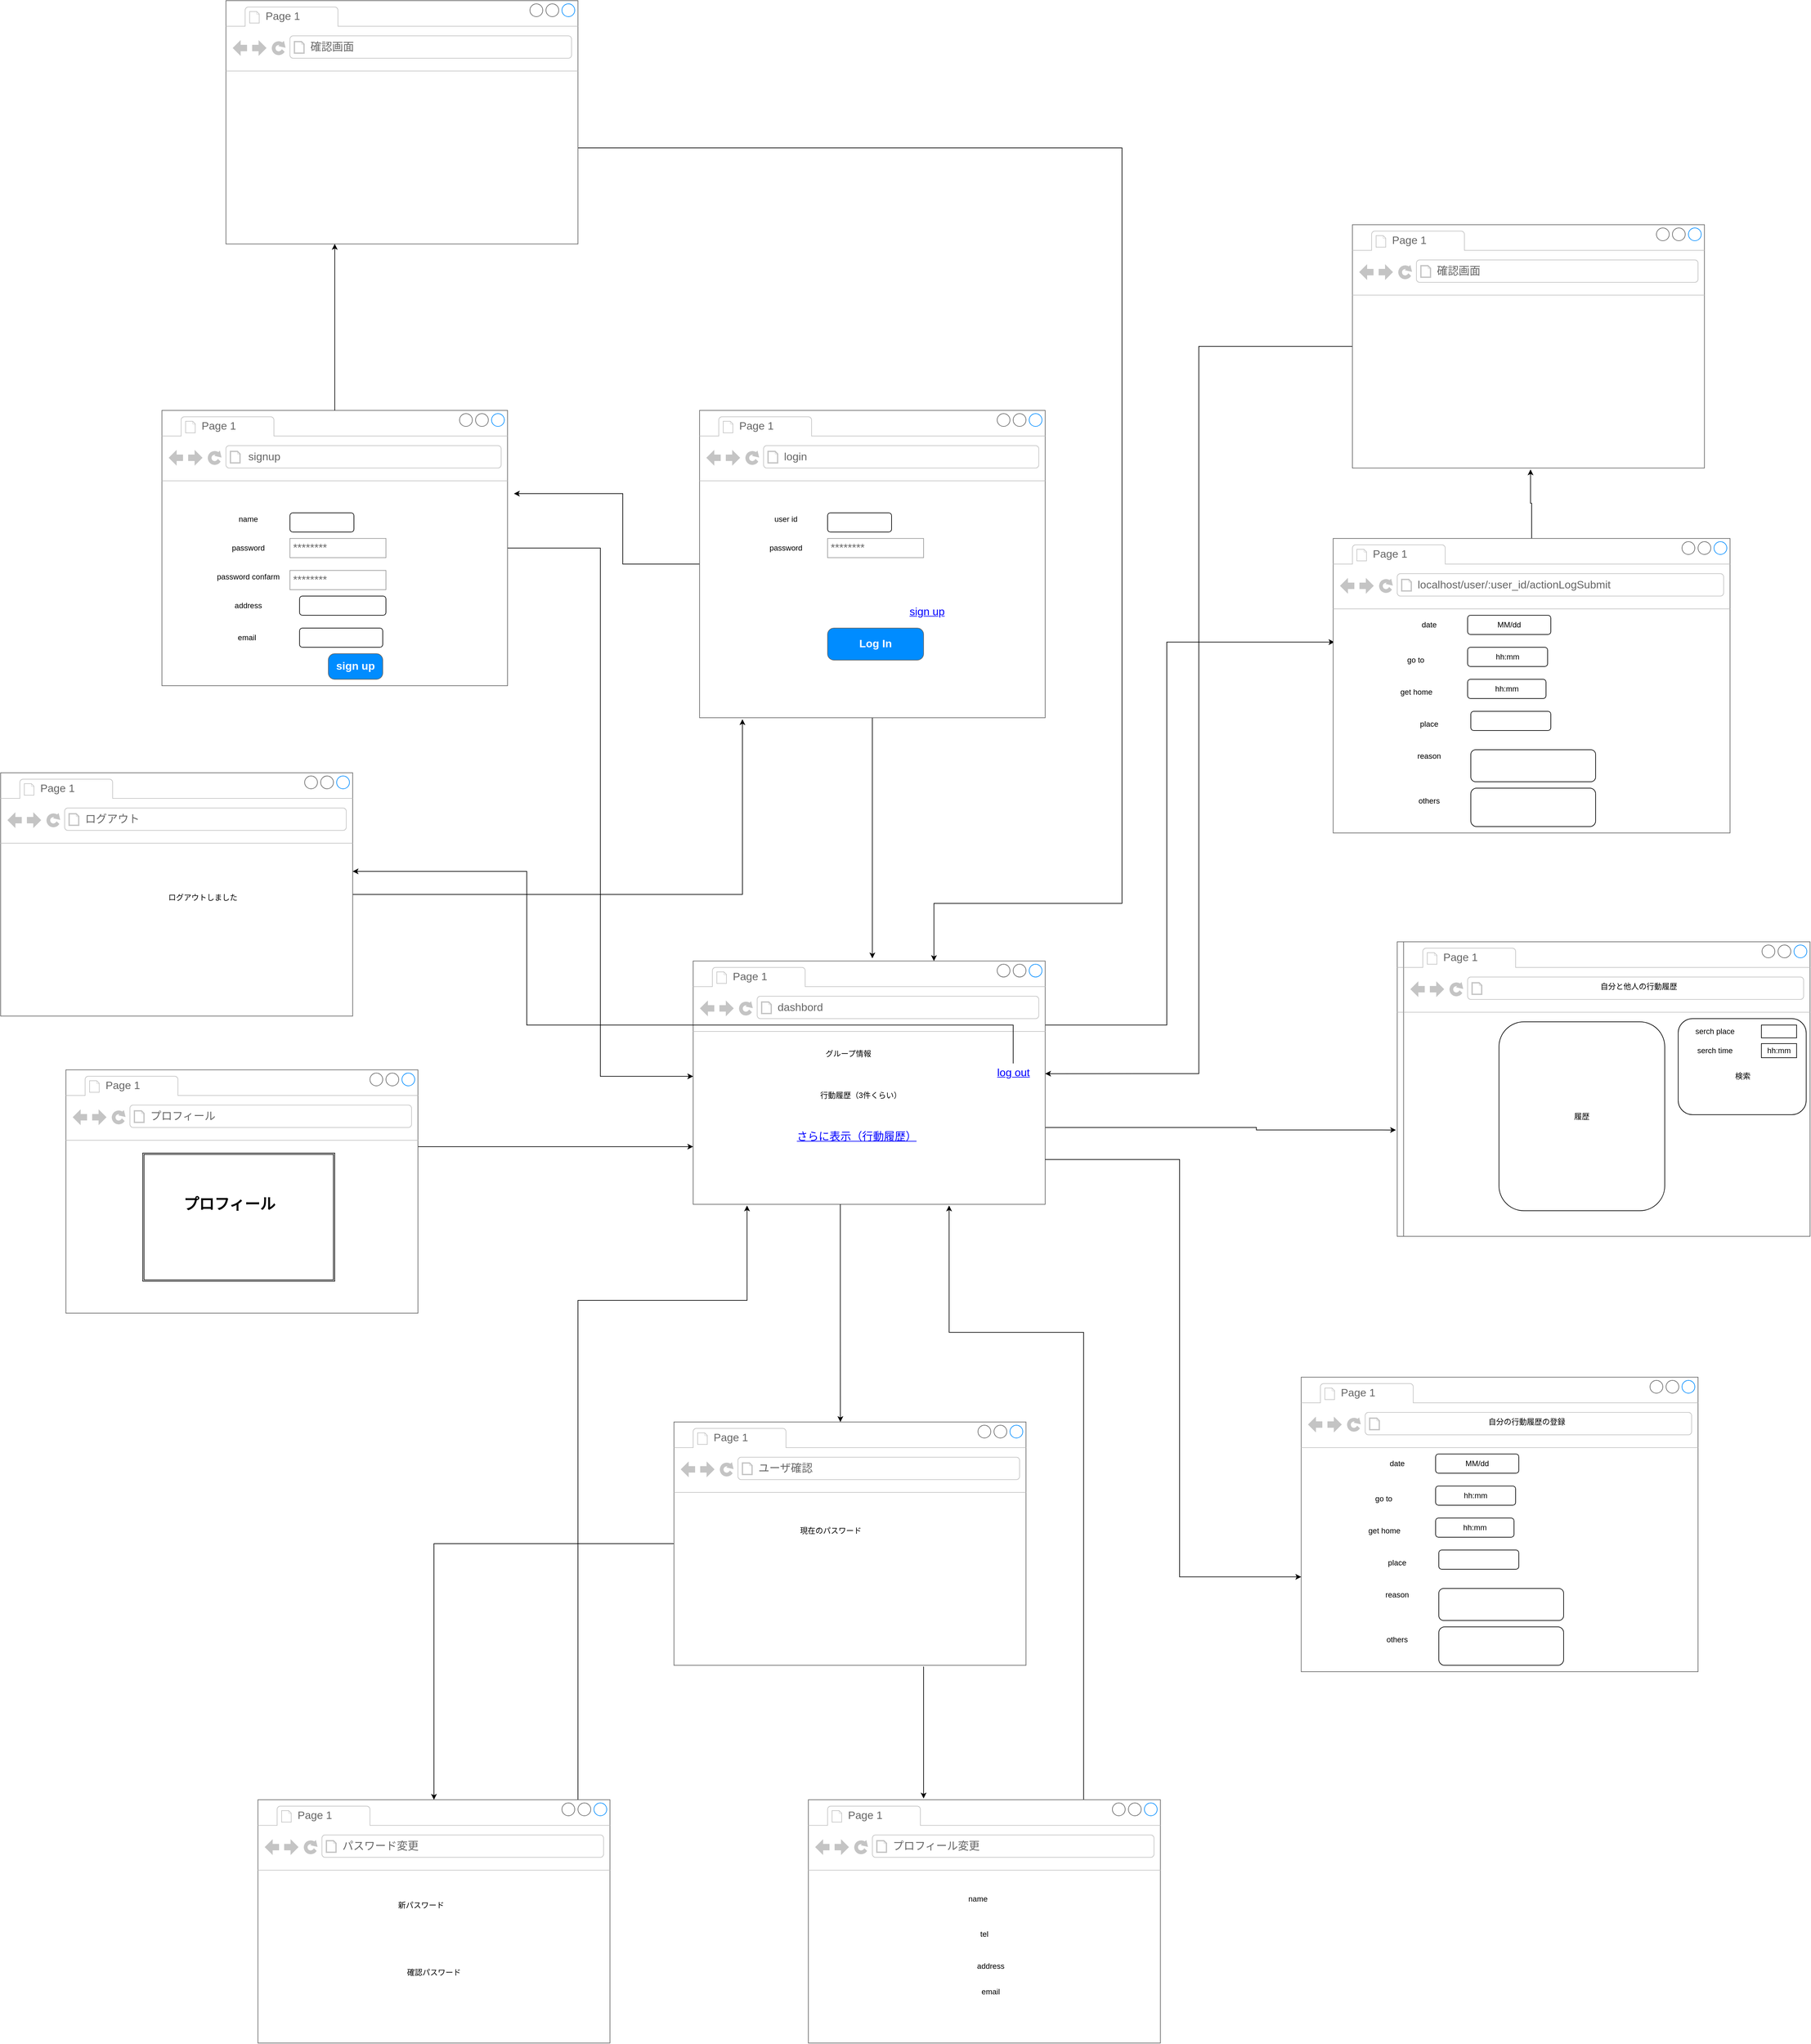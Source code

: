 <mxfile version="13.7.0" type="google"><diagram id="c7GVRjCsfHU9_Uz2IjDv" name="Page-1"><mxGraphModel dx="2480" dy="2546" grid="1" gridSize="10" guides="1" tooltips="1" connect="1" arrows="1" fold="1" page="1" pageScale="1" pageWidth="827" pageHeight="1169" math="0" shadow="0"><root><mxCell id="0"/><mxCell id="1" parent="0"/><mxCell id="erG_XvdUBPL_m3iLc84v-4" style="edgeStyle=orthogonalEdgeStyle;rounded=0;orthogonalLoop=1;jettySize=auto;html=1;entryX=0.509;entryY=-0.011;entryDx=0;entryDy=0;entryPerimeter=0;" edge="1" parent="1" source="erG_XvdUBPL_m3iLc84v-6" target="erG_XvdUBPL_m3iLc84v-36"><mxGeometry relative="1" as="geometry"><mxPoint x="1480" y="1320" as="targetPoint"/></mxGeometry></mxCell><mxCell id="erG_XvdUBPL_m3iLc84v-5" style="edgeStyle=orthogonalEdgeStyle;rounded=0;orthogonalLoop=1;jettySize=auto;html=1;" edge="1" parent="1" source="erG_XvdUBPL_m3iLc84v-6"><mxGeometry relative="1" as="geometry"><mxPoint x="920" y="620.0" as="targetPoint"/><Array as="points"><mxPoint x="1090" y="730"/><mxPoint x="1090" y="620"/></Array></mxGeometry></mxCell><mxCell id="erG_XvdUBPL_m3iLc84v-6" value="" style="strokeWidth=1;shadow=0;dashed=0;align=center;html=1;shape=mxgraph.mockup.containers.browserWindow;rSize=0;strokeColor=#666666;strokeColor2=#008cff;strokeColor3=#c4c4c4;mainText=,;recursiveResize=0;" vertex="1" parent="1"><mxGeometry x="1210" y="490" width="540" height="480" as="geometry"/></mxCell><mxCell id="erG_XvdUBPL_m3iLc84v-7" value="Page 1" style="strokeWidth=1;shadow=0;dashed=0;align=center;html=1;shape=mxgraph.mockup.containers.anchor;fontSize=17;fontColor=#666666;align=left;" vertex="1" parent="erG_XvdUBPL_m3iLc84v-6"><mxGeometry x="60" y="12" width="110" height="26" as="geometry"/></mxCell><mxCell id="erG_XvdUBPL_m3iLc84v-8" value="login" style="strokeWidth=1;shadow=0;dashed=0;align=center;html=1;shape=mxgraph.mockup.containers.anchor;rSize=0;fontSize=17;fontColor=#666666;align=left;" vertex="1" parent="erG_XvdUBPL_m3iLc84v-6"><mxGeometry x="130" y="60" width="250" height="26" as="geometry"/></mxCell><mxCell id="erG_XvdUBPL_m3iLc84v-9" style="edgeStyle=orthogonalEdgeStyle;rounded=0;orthogonalLoop=1;jettySize=auto;html=1;exitX=0.5;exitY=1;exitDx=0;exitDy=0;" edge="1" parent="erG_XvdUBPL_m3iLc84v-6"><mxGeometry relative="1" as="geometry"><mxPoint x="310" y="210" as="sourcePoint"/><mxPoint x="310" y="210" as="targetPoint"/></mxGeometry></mxCell><mxCell id="erG_XvdUBPL_m3iLc84v-10" value="user id" style="text;html=1;strokeColor=none;fillColor=none;align=center;verticalAlign=middle;whiteSpace=wrap;rounded=0;" vertex="1" parent="erG_XvdUBPL_m3iLc84v-6"><mxGeometry x="115" y="160" width="40" height="20" as="geometry"/></mxCell><mxCell id="erG_XvdUBPL_m3iLc84v-11" value="********" style="strokeWidth=1;shadow=0;dashed=0;align=center;html=1;shape=mxgraph.mockup.forms.pwField;strokeColor=#999999;mainText=;align=left;fontColor=#666666;fontSize=17;spacingLeft=3;" vertex="1" parent="erG_XvdUBPL_m3iLc84v-6"><mxGeometry x="200" y="200" width="150" height="30" as="geometry"/></mxCell><mxCell id="erG_XvdUBPL_m3iLc84v-12" value="" style="rounded=1;whiteSpace=wrap;html=1;" vertex="1" parent="erG_XvdUBPL_m3iLc84v-6"><mxGeometry x="200" y="160" width="100" height="30" as="geometry"/></mxCell><mxCell id="erG_XvdUBPL_m3iLc84v-13" value="password" style="text;html=1;strokeColor=none;fillColor=none;align=center;verticalAlign=middle;whiteSpace=wrap;rounded=0;" vertex="1" parent="erG_XvdUBPL_m3iLc84v-6"><mxGeometry x="115" y="205" width="40" height="20" as="geometry"/></mxCell><mxCell id="erG_XvdUBPL_m3iLc84v-14" value="Log In" style="strokeWidth=1;shadow=0;dashed=0;align=center;html=1;shape=mxgraph.mockup.buttons.button;strokeColor=#666666;fontColor=#ffffff;mainText=;buttonStyle=round;fontSize=17;fontStyle=1;fillColor=#008cff;whiteSpace=wrap;" vertex="1" parent="erG_XvdUBPL_m3iLc84v-6"><mxGeometry x="200" y="340" width="150" height="50" as="geometry"/></mxCell><mxCell id="erG_XvdUBPL_m3iLc84v-15" value="sign up" style="shape=rectangle;strokeColor=none;fillColor=none;linkText=;fontSize=17;fontColor=#0000ff;fontStyle=4;html=1;align=center;" vertex="1" parent="erG_XvdUBPL_m3iLc84v-6"><mxGeometry x="280" y="300" width="150" height="30" as="geometry"/></mxCell><mxCell id="erG_XvdUBPL_m3iLc84v-16" style="edgeStyle=orthogonalEdgeStyle;rounded=0;orthogonalLoop=1;jettySize=auto;html=1;entryX=0;entryY=0.474;entryDx=0;entryDy=0;entryPerimeter=0;" edge="1" parent="1" source="erG_XvdUBPL_m3iLc84v-18" target="erG_XvdUBPL_m3iLc84v-36"><mxGeometry relative="1" as="geometry"/></mxCell><mxCell id="erG_XvdUBPL_m3iLc84v-18" value="" style="strokeWidth=1;shadow=0;dashed=0;align=center;html=1;shape=mxgraph.mockup.containers.browserWindow;rSize=0;strokeColor=#666666;strokeColor2=#008cff;strokeColor3=#c4c4c4;mainText=,;recursiveResize=0;" vertex="1" parent="1"><mxGeometry x="370" y="490" width="540" height="430" as="geometry"/></mxCell><mxCell id="erG_XvdUBPL_m3iLc84v-19" value="Page 1" style="strokeWidth=1;shadow=0;dashed=0;align=center;html=1;shape=mxgraph.mockup.containers.anchor;fontSize=17;fontColor=#666666;align=left;" vertex="1" parent="erG_XvdUBPL_m3iLc84v-18"><mxGeometry x="60" y="12" width="110" height="26" as="geometry"/></mxCell><mxCell id="erG_XvdUBPL_m3iLc84v-20" value="signup" style="strokeWidth=1;shadow=0;dashed=0;align=center;html=1;shape=mxgraph.mockup.containers.anchor;rSize=0;fontSize=17;fontColor=#666666;align=left;" vertex="1" parent="erG_XvdUBPL_m3iLc84v-18"><mxGeometry x="133" y="60" width="250" height="26" as="geometry"/></mxCell><mxCell id="erG_XvdUBPL_m3iLc84v-21" style="edgeStyle=orthogonalEdgeStyle;rounded=0;orthogonalLoop=1;jettySize=auto;html=1;exitX=0.5;exitY=1;exitDx=0;exitDy=0;" edge="1" parent="erG_XvdUBPL_m3iLc84v-18"><mxGeometry relative="1" as="geometry"><mxPoint x="310" y="210" as="sourcePoint"/><mxPoint x="310" y="210" as="targetPoint"/></mxGeometry></mxCell><mxCell id="erG_XvdUBPL_m3iLc84v-22" value="name" style="text;html=1;strokeColor=none;fillColor=none;align=center;verticalAlign=middle;whiteSpace=wrap;rounded=0;" vertex="1" parent="erG_XvdUBPL_m3iLc84v-18"><mxGeometry x="115" y="160" width="40" height="20" as="geometry"/></mxCell><mxCell id="erG_XvdUBPL_m3iLc84v-23" value="********" style="strokeWidth=1;shadow=0;dashed=0;align=center;html=1;shape=mxgraph.mockup.forms.pwField;strokeColor=#999999;mainText=;align=left;fontColor=#666666;fontSize=17;spacingLeft=3;" vertex="1" parent="erG_XvdUBPL_m3iLc84v-18"><mxGeometry x="200" y="200" width="150" height="30" as="geometry"/></mxCell><mxCell id="erG_XvdUBPL_m3iLc84v-24" value="" style="rounded=1;whiteSpace=wrap;html=1;" vertex="1" parent="erG_XvdUBPL_m3iLc84v-18"><mxGeometry x="200" y="160" width="100" height="30" as="geometry"/></mxCell><mxCell id="erG_XvdUBPL_m3iLc84v-25" value="password" style="text;html=1;strokeColor=none;fillColor=none;align=center;verticalAlign=middle;whiteSpace=wrap;rounded=0;" vertex="1" parent="erG_XvdUBPL_m3iLc84v-18"><mxGeometry x="115" y="205" width="40" height="20" as="geometry"/></mxCell><mxCell id="erG_XvdUBPL_m3iLc84v-26" value="********" style="strokeWidth=1;shadow=0;dashed=0;align=center;html=1;shape=mxgraph.mockup.forms.pwField;strokeColor=#999999;mainText=;align=left;fontColor=#666666;fontSize=17;spacingLeft=3;" vertex="1" parent="erG_XvdUBPL_m3iLc84v-18"><mxGeometry x="200" y="250" width="150" height="30" as="geometry"/></mxCell><mxCell id="erG_XvdUBPL_m3iLc84v-27" value="password confarm" style="text;html=1;strokeColor=none;fillColor=none;align=center;verticalAlign=middle;whiteSpace=wrap;rounded=0;" vertex="1" parent="erG_XvdUBPL_m3iLc84v-18"><mxGeometry x="70" y="250" width="130" height="20" as="geometry"/></mxCell><mxCell id="erG_XvdUBPL_m3iLc84v-28" value="" style="rounded=1;whiteSpace=wrap;html=1;" vertex="1" parent="erG_XvdUBPL_m3iLc84v-18"><mxGeometry x="215" y="290" width="135" height="30" as="geometry"/></mxCell><mxCell id="erG_XvdUBPL_m3iLc84v-29" value="" style="rounded=1;whiteSpace=wrap;html=1;" vertex="1" parent="erG_XvdUBPL_m3iLc84v-18"><mxGeometry x="215" y="340" width="130" height="30" as="geometry"/></mxCell><mxCell id="erG_XvdUBPL_m3iLc84v-30" value="address" style="text;html=1;strokeColor=none;fillColor=none;align=center;verticalAlign=middle;whiteSpace=wrap;rounded=0;" vertex="1" parent="erG_XvdUBPL_m3iLc84v-18"><mxGeometry x="115" y="295" width="40" height="20" as="geometry"/></mxCell><mxCell id="erG_XvdUBPL_m3iLc84v-31" value="email" style="text;html=1;strokeColor=none;fillColor=none;align=center;verticalAlign=middle;whiteSpace=wrap;rounded=0;" vertex="1" parent="erG_XvdUBPL_m3iLc84v-18"><mxGeometry x="113" y="345" width="40" height="20" as="geometry"/></mxCell><mxCell id="erG_XvdUBPL_m3iLc84v-32" value="sign up" style="strokeWidth=1;shadow=0;dashed=0;align=center;html=1;shape=mxgraph.mockup.buttons.button;strokeColor=#666666;fontColor=#ffffff;mainText=;buttonStyle=round;fontSize=17;fontStyle=1;fillColor=#008cff;whiteSpace=wrap;" vertex="1" parent="erG_XvdUBPL_m3iLc84v-18"><mxGeometry x="260" y="380" width="85" height="40" as="geometry"/></mxCell><mxCell id="erG_XvdUBPL_m3iLc84v-34" style="edgeStyle=orthogonalEdgeStyle;rounded=0;orthogonalLoop=1;jettySize=auto;html=1;entryX=-0.003;entryY=0.639;entryDx=0;entryDy=0;entryPerimeter=0;" edge="1" parent="1" source="erG_XvdUBPL_m3iLc84v-36" target="erG_XvdUBPL_m3iLc84v-74"><mxGeometry relative="1" as="geometry"><mxPoint x="2080" y="1540" as="targetPoint"/><Array as="points"><mxPoint x="2080" y="1610"/><mxPoint x="2080" y="1614"/></Array></mxGeometry></mxCell><mxCell id="erG_XvdUBPL_m3iLc84v-35" style="edgeStyle=orthogonalEdgeStyle;rounded=0;orthogonalLoop=1;jettySize=auto;html=1;entryX=0.003;entryY=0.352;entryDx=0;entryDy=0;entryPerimeter=0;" edge="1" parent="1" source="erG_XvdUBPL_m3iLc84v-36" target="erG_XvdUBPL_m3iLc84v-44"><mxGeometry relative="1" as="geometry"><mxPoint x="1940" y="858" as="targetPoint"/><Array as="points"><mxPoint x="1940" y="1450"/><mxPoint x="1940" y="852"/></Array></mxGeometry></mxCell><mxCell id="erG_XvdUBPL_m3iLc84v-36" value="" style="strokeWidth=1;shadow=0;dashed=0;align=center;html=1;shape=mxgraph.mockup.containers.browserWindow;rSize=0;strokeColor=#666666;strokeColor2=#008cff;strokeColor3=#c4c4c4;mainText=,;recursiveResize=0;" vertex="1" parent="1"><mxGeometry x="1200" y="1350" width="550" height="380" as="geometry"/></mxCell><mxCell id="erG_XvdUBPL_m3iLc84v-37" value="Page 1" style="strokeWidth=1;shadow=0;dashed=0;align=center;html=1;shape=mxgraph.mockup.containers.anchor;fontSize=17;fontColor=#666666;align=left;" vertex="1" parent="erG_XvdUBPL_m3iLc84v-36"><mxGeometry x="60" y="12" width="110" height="26" as="geometry"/></mxCell><mxCell id="erG_XvdUBPL_m3iLc84v-38" value="dashbord" style="strokeWidth=1;shadow=0;dashed=0;align=center;html=1;shape=mxgraph.mockup.containers.anchor;rSize=0;fontSize=17;fontColor=#666666;align=left;" vertex="1" parent="erG_XvdUBPL_m3iLc84v-36"><mxGeometry x="130" y="60" width="250" height="26" as="geometry"/></mxCell><mxCell id="erG_XvdUBPL_m3iLc84v-39" value="log out" style="shape=rectangle;strokeColor=none;fillColor=none;linkText=;fontSize=17;fontColor=#0000ff;fontStyle=4;html=1;align=center;" vertex="1" parent="erG_XvdUBPL_m3iLc84v-36"><mxGeometry x="460" y="160" width="80" height="30" as="geometry"/></mxCell><mxCell id="erG_XvdUBPL_m3iLc84v-40" value="グループ情報" style="text;html=1;strokeColor=none;fillColor=none;align=center;verticalAlign=middle;whiteSpace=wrap;rounded=0;" vertex="1" parent="erG_XvdUBPL_m3iLc84v-36"><mxGeometry x="190" y="135" width="105" height="20" as="geometry"/></mxCell><mxCell id="erG_XvdUBPL_m3iLc84v-41" value="行動履歴（3件くらい）" style="text;html=1;strokeColor=none;fillColor=none;align=center;verticalAlign=middle;whiteSpace=wrap;rounded=0;" vertex="1" parent="erG_XvdUBPL_m3iLc84v-36"><mxGeometry x="192.5" y="200" width="137.5" height="20" as="geometry"/></mxCell><mxCell id="erG_XvdUBPL_m3iLc84v-42" value="さらに表示（行動履歴）" style="shape=rectangle;strokeColor=none;fillColor=none;linkText=;fontSize=17;fontColor=#0000ff;fontStyle=4;html=1;align=center;" vertex="1" parent="erG_XvdUBPL_m3iLc84v-36"><mxGeometry x="180" y="260" width="150" height="30" as="geometry"/></mxCell><mxCell id="erG_XvdUBPL_m3iLc84v-43" style="edgeStyle=orthogonalEdgeStyle;rounded=0;orthogonalLoop=1;jettySize=auto;html=1;entryX=0.506;entryY=1.006;entryDx=0;entryDy=0;entryPerimeter=0;" edge="1" parent="1" source="erG_XvdUBPL_m3iLc84v-44" target="erG_XvdUBPL_m3iLc84v-135"><mxGeometry relative="1" as="geometry"/></mxCell><mxCell id="erG_XvdUBPL_m3iLc84v-44" value="" style="strokeWidth=1;shadow=0;dashed=0;align=center;html=1;shape=mxgraph.mockup.containers.browserWindow;rSize=0;strokeColor=#666666;strokeColor2=#008cff;strokeColor3=#c4c4c4;mainText=,;recursiveResize=0;" vertex="1" parent="1"><mxGeometry x="2200" y="690" width="620" height="460" as="geometry"/></mxCell><mxCell id="erG_XvdUBPL_m3iLc84v-45" value="Page 1" style="strokeWidth=1;shadow=0;dashed=0;align=center;html=1;shape=mxgraph.mockup.containers.anchor;fontSize=17;fontColor=#666666;align=left;" vertex="1" parent="erG_XvdUBPL_m3iLc84v-44"><mxGeometry x="60" y="12" width="110" height="26" as="geometry"/></mxCell><mxCell id="erG_XvdUBPL_m3iLc84v-46" value="localhost/user/:user_id/actionLogSubmit" style="strokeWidth=1;shadow=0;dashed=0;align=center;html=1;shape=mxgraph.mockup.containers.anchor;rSize=0;fontSize=17;fontColor=#666666;align=left;" vertex="1" parent="erG_XvdUBPL_m3iLc84v-44"><mxGeometry x="130" y="60" width="250" height="26" as="geometry"/></mxCell><mxCell id="erG_XvdUBPL_m3iLc84v-47" value="MM/dd" style="rounded=1;whiteSpace=wrap;html=1;" vertex="1" parent="erG_XvdUBPL_m3iLc84v-44"><mxGeometry x="210" y="120" width="130" height="30" as="geometry"/></mxCell><mxCell id="erG_XvdUBPL_m3iLc84v-48" value="hh:mm" style="rounded=1;whiteSpace=wrap;html=1;" vertex="1" parent="erG_XvdUBPL_m3iLc84v-44"><mxGeometry x="210" y="170" width="125" height="30" as="geometry"/></mxCell><mxCell id="erG_XvdUBPL_m3iLc84v-49" value="" style="rounded=1;whiteSpace=wrap;html=1;" vertex="1" parent="erG_XvdUBPL_m3iLc84v-44"><mxGeometry x="215" y="270" width="125" height="30" as="geometry"/></mxCell><mxCell id="erG_XvdUBPL_m3iLc84v-50" value="" style="rounded=1;whiteSpace=wrap;html=1;" vertex="1" parent="erG_XvdUBPL_m3iLc84v-44"><mxGeometry x="215" y="390" width="195" height="60" as="geometry"/></mxCell><mxCell id="erG_XvdUBPL_m3iLc84v-51" value="hh:mm" style="rounded=1;whiteSpace=wrap;html=1;" vertex="1" parent="erG_XvdUBPL_m3iLc84v-44"><mxGeometry x="210" y="220" width="122.5" height="30" as="geometry"/></mxCell><mxCell id="erG_XvdUBPL_m3iLc84v-52" value="" style="rounded=1;whiteSpace=wrap;html=1;" vertex="1" parent="erG_XvdUBPL_m3iLc84v-44"><mxGeometry x="215" y="330" width="195" height="50" as="geometry"/></mxCell><mxCell id="erG_XvdUBPL_m3iLc84v-53" value="date" style="text;html=1;strokeColor=none;fillColor=none;align=center;verticalAlign=middle;whiteSpace=wrap;rounded=0;" vertex="1" parent="erG_XvdUBPL_m3iLc84v-44"><mxGeometry x="130" y="125" width="40" height="20" as="geometry"/></mxCell><mxCell id="erG_XvdUBPL_m3iLc84v-54" value="go to" style="text;html=1;strokeColor=none;fillColor=none;align=center;verticalAlign=middle;whiteSpace=wrap;rounded=0;" vertex="1" parent="erG_XvdUBPL_m3iLc84v-44"><mxGeometry x="89" y="180" width="80" height="20" as="geometry"/></mxCell><mxCell id="erG_XvdUBPL_m3iLc84v-55" value="get home" style="text;html=1;strokeColor=none;fillColor=none;align=center;verticalAlign=middle;whiteSpace=wrap;rounded=0;" vertex="1" parent="erG_XvdUBPL_m3iLc84v-44"><mxGeometry x="100" y="230" width="60" height="20" as="geometry"/></mxCell><mxCell id="erG_XvdUBPL_m3iLc84v-56" value="place" style="text;html=1;strokeColor=none;fillColor=none;align=center;verticalAlign=middle;whiteSpace=wrap;rounded=0;" vertex="1" parent="erG_XvdUBPL_m3iLc84v-44"><mxGeometry x="130" y="280" width="40" height="20" as="geometry"/></mxCell><mxCell id="erG_XvdUBPL_m3iLc84v-57" value="reason" style="text;html=1;strokeColor=none;fillColor=none;align=center;verticalAlign=middle;whiteSpace=wrap;rounded=0;" vertex="1" parent="erG_XvdUBPL_m3iLc84v-44"><mxGeometry x="130" y="330" width="40" height="20" as="geometry"/></mxCell><mxCell id="erG_XvdUBPL_m3iLc84v-58" value="others" style="text;html=1;strokeColor=none;fillColor=none;align=center;verticalAlign=middle;whiteSpace=wrap;rounded=0;" vertex="1" parent="erG_XvdUBPL_m3iLc84v-44"><mxGeometry x="130" y="400" width="40" height="20" as="geometry"/></mxCell><mxCell id="erG_XvdUBPL_m3iLc84v-59" value="" style="strokeWidth=1;shadow=0;dashed=0;align=center;html=1;shape=mxgraph.mockup.containers.browserWindow;rSize=0;strokeColor=#666666;strokeColor2=#008cff;strokeColor3=#c4c4c4;mainText=,;recursiveResize=0;" vertex="1" parent="1"><mxGeometry x="2150" y="2000" width="620" height="460" as="geometry"/></mxCell><mxCell id="erG_XvdUBPL_m3iLc84v-60" value="Page 1" style="strokeWidth=1;shadow=0;dashed=0;align=center;html=1;shape=mxgraph.mockup.containers.anchor;fontSize=17;fontColor=#666666;align=left;" vertex="1" parent="erG_XvdUBPL_m3iLc84v-59"><mxGeometry x="60" y="12" width="110" height="26" as="geometry"/></mxCell><mxCell id="erG_XvdUBPL_m3iLc84v-61" value="MM/dd" style="rounded=1;whiteSpace=wrap;html=1;" vertex="1" parent="erG_XvdUBPL_m3iLc84v-59"><mxGeometry x="210" y="120" width="130" height="30" as="geometry"/></mxCell><mxCell id="erG_XvdUBPL_m3iLc84v-62" value="hh:mm" style="rounded=1;whiteSpace=wrap;html=1;" vertex="1" parent="erG_XvdUBPL_m3iLc84v-59"><mxGeometry x="210" y="170" width="125" height="30" as="geometry"/></mxCell><mxCell id="erG_XvdUBPL_m3iLc84v-63" value="" style="rounded=1;whiteSpace=wrap;html=1;" vertex="1" parent="erG_XvdUBPL_m3iLc84v-59"><mxGeometry x="215" y="270" width="125" height="30" as="geometry"/></mxCell><mxCell id="erG_XvdUBPL_m3iLc84v-64" value="" style="rounded=1;whiteSpace=wrap;html=1;" vertex="1" parent="erG_XvdUBPL_m3iLc84v-59"><mxGeometry x="215" y="390" width="195" height="60" as="geometry"/></mxCell><mxCell id="erG_XvdUBPL_m3iLc84v-65" value="hh:mm" style="rounded=1;whiteSpace=wrap;html=1;" vertex="1" parent="erG_XvdUBPL_m3iLc84v-59"><mxGeometry x="210" y="220" width="122.5" height="30" as="geometry"/></mxCell><mxCell id="erG_XvdUBPL_m3iLc84v-66" value="" style="rounded=1;whiteSpace=wrap;html=1;" vertex="1" parent="erG_XvdUBPL_m3iLc84v-59"><mxGeometry x="215" y="330" width="195" height="50" as="geometry"/></mxCell><mxCell id="erG_XvdUBPL_m3iLc84v-67" value="date" style="text;html=1;strokeColor=none;fillColor=none;align=center;verticalAlign=middle;whiteSpace=wrap;rounded=0;" vertex="1" parent="erG_XvdUBPL_m3iLc84v-59"><mxGeometry x="130" y="125" width="40" height="20" as="geometry"/></mxCell><mxCell id="erG_XvdUBPL_m3iLc84v-68" value="go to" style="text;html=1;strokeColor=none;fillColor=none;align=center;verticalAlign=middle;whiteSpace=wrap;rounded=0;" vertex="1" parent="erG_XvdUBPL_m3iLc84v-59"><mxGeometry x="89" y="180" width="80" height="20" as="geometry"/></mxCell><mxCell id="erG_XvdUBPL_m3iLc84v-69" value="get home" style="text;html=1;strokeColor=none;fillColor=none;align=center;verticalAlign=middle;whiteSpace=wrap;rounded=0;" vertex="1" parent="erG_XvdUBPL_m3iLc84v-59"><mxGeometry x="100" y="230" width="60" height="20" as="geometry"/></mxCell><mxCell id="erG_XvdUBPL_m3iLc84v-70" value="place" style="text;html=1;strokeColor=none;fillColor=none;align=center;verticalAlign=middle;whiteSpace=wrap;rounded=0;" vertex="1" parent="erG_XvdUBPL_m3iLc84v-59"><mxGeometry x="130" y="280" width="40" height="20" as="geometry"/></mxCell><mxCell id="erG_XvdUBPL_m3iLc84v-71" value="reason" style="text;html=1;strokeColor=none;fillColor=none;align=center;verticalAlign=middle;whiteSpace=wrap;rounded=0;" vertex="1" parent="erG_XvdUBPL_m3iLc84v-59"><mxGeometry x="130" y="330" width="40" height="20" as="geometry"/></mxCell><mxCell id="erG_XvdUBPL_m3iLc84v-72" value="others" style="text;html=1;strokeColor=none;fillColor=none;align=center;verticalAlign=middle;whiteSpace=wrap;rounded=0;" vertex="1" parent="erG_XvdUBPL_m3iLc84v-59"><mxGeometry x="130" y="400" width="40" height="20" as="geometry"/></mxCell><mxCell id="erG_XvdUBPL_m3iLc84v-73" value="自分の行動履歴の登録" style="text;html=1;strokeColor=none;fillColor=none;align=center;verticalAlign=middle;whiteSpace=wrap;rounded=0;" vertex="1" parent="erG_XvdUBPL_m3iLc84v-59"><mxGeometry x="145" y="60" width="415" height="20" as="geometry"/></mxCell><mxCell id="erG_XvdUBPL_m3iLc84v-74" value="" style="strokeWidth=1;shadow=0;dashed=0;align=center;html=1;shape=mxgraph.mockup.containers.browserWindow;rSize=0;strokeColor=#666666;strokeColor2=#008cff;strokeColor3=#c4c4c4;mainText=,;recursiveResize=0;" vertex="1" parent="1"><mxGeometry x="2300" y="1320" width="645" height="460" as="geometry"/></mxCell><mxCell id="erG_XvdUBPL_m3iLc84v-75" value="Page 1" style="strokeWidth=1;shadow=0;dashed=0;align=center;html=1;shape=mxgraph.mockup.containers.anchor;fontSize=17;fontColor=#666666;align=left;" vertex="1" parent="erG_XvdUBPL_m3iLc84v-74"><mxGeometry x="60" y="12" width="110" height="26" as="geometry"/></mxCell><mxCell id="erG_XvdUBPL_m3iLc84v-76" value="localhost/user/:user_id/history" style="strokeWidth=1;shadow=0;dashed=0;align=center;html=1;shape=mxgraph.mockup.containers.anchor;rSize=0;fontSize=17;fontColor=#666666;align=left;" vertex="1" parent="erG_XvdUBPL_m3iLc84v-74"><mxGeometry x="130" y="60" width="250" height="26" as="geometry"/></mxCell><mxCell id="erG_XvdUBPL_m3iLc84v-77" value="" style="rounded=1;whiteSpace=wrap;html=1;" vertex="1" parent="erG_XvdUBPL_m3iLc84v-74"><mxGeometry x="340" y="115" width="200" height="150" as="geometry"/></mxCell><mxCell id="erG_XvdUBPL_m3iLc84v-78" value="serch place" style="text;html=1;strokeColor=none;fillColor=none;align=center;verticalAlign=middle;whiteSpace=wrap;rounded=0;" vertex="1" parent="erG_XvdUBPL_m3iLc84v-74"><mxGeometry x="360" y="130" width="95" height="20" as="geometry"/></mxCell><mxCell id="erG_XvdUBPL_m3iLc84v-79" value="serch time: go to" style="text;html=1;strokeColor=none;fillColor=none;align=center;verticalAlign=middle;whiteSpace=wrap;rounded=0;" vertex="1" parent="erG_XvdUBPL_m3iLc84v-74"><mxGeometry x="360" y="159" width="95" height="22" as="geometry"/></mxCell><mxCell id="erG_XvdUBPL_m3iLc84v-80" value="serch time:get home&amp;nbsp;" style="text;html=1;strokeColor=none;fillColor=none;align=center;verticalAlign=middle;whiteSpace=wrap;rounded=0;" vertex="1" parent="erG_XvdUBPL_m3iLc84v-74"><mxGeometry x="350" y="190" width="125" height="20" as="geometry"/></mxCell><mxCell id="erG_XvdUBPL_m3iLc84v-81" value="serch time:how long" style="text;html=1;strokeColor=none;fillColor=none;align=center;verticalAlign=middle;whiteSpace=wrap;rounded=0;" vertex="1" parent="erG_XvdUBPL_m3iLc84v-74"><mxGeometry x="350" y="230" width="110" height="20" as="geometry"/></mxCell><mxCell id="erG_XvdUBPL_m3iLc84v-82" value="" style="rounded=0;whiteSpace=wrap;html=1;" vertex="1" parent="erG_XvdUBPL_m3iLc84v-74"><mxGeometry x="475" y="130" width="55" height="20" as="geometry"/></mxCell><mxCell id="erG_XvdUBPL_m3iLc84v-83" value="hh:mm" style="rounded=0;whiteSpace=wrap;html=1;" vertex="1" parent="erG_XvdUBPL_m3iLc84v-74"><mxGeometry x="475" y="159" width="55" height="22" as="geometry"/></mxCell><mxCell id="erG_XvdUBPL_m3iLc84v-84" value="hh:mm" style="rounded=0;whiteSpace=wrap;html=1;" vertex="1" parent="erG_XvdUBPL_m3iLc84v-74"><mxGeometry x="475" y="190" width="55" height="20" as="geometry"/></mxCell><mxCell id="erG_XvdUBPL_m3iLc84v-85" value="hh::mm" style="rounded=0;whiteSpace=wrap;html=1;" vertex="1" parent="erG_XvdUBPL_m3iLc84v-74"><mxGeometry x="475" y="230" width="55" height="20" as="geometry"/></mxCell><mxCell id="erG_XvdUBPL_m3iLc84v-86" value="" style="strokeWidth=1;shadow=0;dashed=0;align=center;html=1;shape=mxgraph.mockup.containers.browserWindow;rSize=0;strokeColor=#666666;strokeColor2=#008cff;strokeColor3=#c4c4c4;mainText=,;recursiveResize=0;" vertex="1" parent="erG_XvdUBPL_m3iLc84v-74"><mxGeometry x="10" width="635" height="460" as="geometry"/></mxCell><mxCell id="erG_XvdUBPL_m3iLc84v-87" value="Page 1" style="strokeWidth=1;shadow=0;dashed=0;align=center;html=1;shape=mxgraph.mockup.containers.anchor;fontSize=17;fontColor=#666666;align=left;" vertex="1" parent="erG_XvdUBPL_m3iLc84v-86"><mxGeometry x="60" y="12" width="110" height="26" as="geometry"/></mxCell><mxCell id="erG_XvdUBPL_m3iLc84v-88" value="" style="strokeWidth=1;shadow=0;dashed=0;align=center;html=1;shape=mxgraph.mockup.containers.anchor;rSize=0;fontSize=17;fontColor=#666666;align=left;" vertex="1" parent="erG_XvdUBPL_m3iLc84v-86"><mxGeometry x="130" y="60" width="250" height="26" as="geometry"/></mxCell><mxCell id="erG_XvdUBPL_m3iLc84v-89" value="" style="rounded=1;whiteSpace=wrap;html=1;" vertex="1" parent="erG_XvdUBPL_m3iLc84v-86"><mxGeometry x="429" y="120" width="200" height="150" as="geometry"/></mxCell><mxCell id="erG_XvdUBPL_m3iLc84v-90" value="serch place" style="text;html=1;strokeColor=none;fillColor=none;align=center;verticalAlign=middle;whiteSpace=wrap;rounded=0;" vertex="1" parent="erG_XvdUBPL_m3iLc84v-86"><mxGeometry x="439" y="130" width="95" height="20" as="geometry"/></mxCell><mxCell id="erG_XvdUBPL_m3iLc84v-91" value="serch time" style="text;html=1;strokeColor=none;fillColor=none;align=center;verticalAlign=middle;whiteSpace=wrap;rounded=0;" vertex="1" parent="erG_XvdUBPL_m3iLc84v-86"><mxGeometry x="439" y="159" width="95" height="22" as="geometry"/></mxCell><mxCell id="erG_XvdUBPL_m3iLc84v-92" value="" style="rounded=0;whiteSpace=wrap;html=1;" vertex="1" parent="erG_XvdUBPL_m3iLc84v-86"><mxGeometry x="559" y="130" width="55" height="20" as="geometry"/></mxCell><mxCell id="erG_XvdUBPL_m3iLc84v-93" value="hh:mm" style="rounded=0;whiteSpace=wrap;html=1;" vertex="1" parent="erG_XvdUBPL_m3iLc84v-86"><mxGeometry x="559" y="159" width="55" height="22" as="geometry"/></mxCell><mxCell id="erG_XvdUBPL_m3iLc84v-94" value="履歴" style="rounded=1;whiteSpace=wrap;html=1;" vertex="1" parent="erG_XvdUBPL_m3iLc84v-86"><mxGeometry x="149" y="125" width="259" height="295" as="geometry"/></mxCell><mxCell id="erG_XvdUBPL_m3iLc84v-95" value="自分と他人の行動履歴" style="text;html=1;strokeColor=none;fillColor=none;align=center;verticalAlign=middle;whiteSpace=wrap;rounded=0;" vertex="1" parent="erG_XvdUBPL_m3iLc84v-86"><mxGeometry x="175" y="60" width="385" height="20" as="geometry"/></mxCell><mxCell id="erG_XvdUBPL_m3iLc84v-96" value="検索" style="text;html=1;strokeColor=none;fillColor=none;align=center;verticalAlign=middle;whiteSpace=wrap;rounded=0;" vertex="1" parent="erG_XvdUBPL_m3iLc84v-86"><mxGeometry x="490" y="200" width="80" height="20" as="geometry"/></mxCell><mxCell id="erG_XvdUBPL_m3iLc84v-97" style="edgeStyle=orthogonalEdgeStyle;rounded=0;orthogonalLoop=1;jettySize=auto;html=1;entryX=0;entryY=0.763;entryDx=0;entryDy=0;entryPerimeter=0;" edge="1" parent="1" source="erG_XvdUBPL_m3iLc84v-98" target="erG_XvdUBPL_m3iLc84v-36"><mxGeometry relative="1" as="geometry"><Array as="points"><mxPoint x="870" y="1640"/><mxPoint x="870" y="1640"/></Array></mxGeometry></mxCell><mxCell id="erG_XvdUBPL_m3iLc84v-98" value="" style="strokeWidth=1;shadow=0;dashed=0;align=center;html=1;shape=mxgraph.mockup.containers.browserWindow;rSize=0;strokeColor=#666666;strokeColor2=#008cff;strokeColor3=#c4c4c4;mainText=,;recursiveResize=0;" vertex="1" parent="1"><mxGeometry x="220" y="1520" width="550" height="380" as="geometry"/></mxCell><mxCell id="erG_XvdUBPL_m3iLc84v-99" value="Page 1" style="strokeWidth=1;shadow=0;dashed=0;align=center;html=1;shape=mxgraph.mockup.containers.anchor;fontSize=17;fontColor=#666666;align=left;" vertex="1" parent="erG_XvdUBPL_m3iLc84v-98"><mxGeometry x="60" y="12" width="110" height="26" as="geometry"/></mxCell><mxCell id="erG_XvdUBPL_m3iLc84v-100" value="プロフィール" style="strokeWidth=1;shadow=0;dashed=0;align=center;html=1;shape=mxgraph.mockup.containers.anchor;rSize=0;fontSize=17;fontColor=#666666;align=left;" vertex="1" parent="erG_XvdUBPL_m3iLc84v-98"><mxGeometry x="130" y="60" width="250" height="26" as="geometry"/></mxCell><mxCell id="erG_XvdUBPL_m3iLc84v-101" value="" style="shape=ext;double=1;rounded=0;whiteSpace=wrap;html=1;" vertex="1" parent="erG_XvdUBPL_m3iLc84v-98"><mxGeometry x="120" y="130" width="300" height="200" as="geometry"/></mxCell><mxCell id="erG_XvdUBPL_m3iLc84v-102" value="プロフィール" style="text;strokeColor=none;fillColor=none;html=1;fontSize=24;fontStyle=1;verticalAlign=middle;align=center;" vertex="1" parent="erG_XvdUBPL_m3iLc84v-98"><mxGeometry x="205" y="190" width="100" height="40" as="geometry"/></mxCell><mxCell id="erG_XvdUBPL_m3iLc84v-103" style="edgeStyle=orthogonalEdgeStyle;rounded=0;orthogonalLoop=1;jettySize=auto;html=1;entryX=0.727;entryY=1.005;entryDx=0;entryDy=0;entryPerimeter=0;" edge="1" parent="1" source="erG_XvdUBPL_m3iLc84v-104" target="erG_XvdUBPL_m3iLc84v-36"><mxGeometry relative="1" as="geometry"><Array as="points"><mxPoint x="1810" y="1930"/><mxPoint x="1600" y="1930"/></Array></mxGeometry></mxCell><mxCell id="erG_XvdUBPL_m3iLc84v-104" value="" style="strokeWidth=1;shadow=0;dashed=0;align=center;html=1;shape=mxgraph.mockup.containers.browserWindow;rSize=0;strokeColor=#666666;strokeColor2=#008cff;strokeColor3=#c4c4c4;mainText=,;recursiveResize=0;" vertex="1" parent="1"><mxGeometry x="1380" y="2660" width="550" height="380" as="geometry"/></mxCell><mxCell id="erG_XvdUBPL_m3iLc84v-105" value="Page 1" style="strokeWidth=1;shadow=0;dashed=0;align=center;html=1;shape=mxgraph.mockup.containers.anchor;fontSize=17;fontColor=#666666;align=left;" vertex="1" parent="erG_XvdUBPL_m3iLc84v-104"><mxGeometry x="60" y="12" width="110" height="26" as="geometry"/></mxCell><mxCell id="erG_XvdUBPL_m3iLc84v-106" value="プロフィール変更" style="strokeWidth=1;shadow=0;dashed=0;align=center;html=1;shape=mxgraph.mockup.containers.anchor;rSize=0;fontSize=17;fontColor=#666666;align=left;" vertex="1" parent="erG_XvdUBPL_m3iLc84v-104"><mxGeometry x="130" y="60" width="250" height="26" as="geometry"/></mxCell><mxCell id="erG_XvdUBPL_m3iLc84v-107" value="name" style="text;html=1;strokeColor=none;fillColor=none;align=center;verticalAlign=middle;whiteSpace=wrap;rounded=0;" vertex="1" parent="erG_XvdUBPL_m3iLc84v-104"><mxGeometry x="200" y="145" width="130" height="20" as="geometry"/></mxCell><mxCell id="erG_XvdUBPL_m3iLc84v-108" value="email" style="text;html=1;strokeColor=none;fillColor=none;align=center;verticalAlign=middle;whiteSpace=wrap;rounded=0;" vertex="1" parent="erG_XvdUBPL_m3iLc84v-104"><mxGeometry x="220" y="290" width="130" height="20" as="geometry"/></mxCell><mxCell id="erG_XvdUBPL_m3iLc84v-109" value="address" style="text;html=1;strokeColor=none;fillColor=none;align=center;verticalAlign=middle;whiteSpace=wrap;rounded=0;" vertex="1" parent="erG_XvdUBPL_m3iLc84v-104"><mxGeometry x="220" y="250" width="130" height="20" as="geometry"/></mxCell><mxCell id="erG_XvdUBPL_m3iLc84v-110" value="tel" style="text;html=1;strokeColor=none;fillColor=none;align=center;verticalAlign=middle;whiteSpace=wrap;rounded=0;" vertex="1" parent="erG_XvdUBPL_m3iLc84v-104"><mxGeometry x="210" y="200" width="130" height="20" as="geometry"/></mxCell><mxCell id="erG_XvdUBPL_m3iLc84v-111" style="edgeStyle=orthogonalEdgeStyle;rounded=0;orthogonalLoop=1;jettySize=auto;html=1;entryX=0.153;entryY=1.005;entryDx=0;entryDy=0;entryPerimeter=0;" edge="1" parent="1" source="erG_XvdUBPL_m3iLc84v-112" target="erG_XvdUBPL_m3iLc84v-36"><mxGeometry relative="1" as="geometry"><Array as="points"><mxPoint x="1020" y="1880"/><mxPoint x="1284" y="1880"/></Array></mxGeometry></mxCell><mxCell id="erG_XvdUBPL_m3iLc84v-112" value="" style="strokeWidth=1;shadow=0;dashed=0;align=center;html=1;shape=mxgraph.mockup.containers.browserWindow;rSize=0;strokeColor=#666666;strokeColor2=#008cff;strokeColor3=#c4c4c4;mainText=,;recursiveResize=0;" vertex="1" parent="1"><mxGeometry x="520" y="2660" width="550" height="380" as="geometry"/></mxCell><mxCell id="erG_XvdUBPL_m3iLc84v-113" value="Page 1" style="strokeWidth=1;shadow=0;dashed=0;align=center;html=1;shape=mxgraph.mockup.containers.anchor;fontSize=17;fontColor=#666666;align=left;" vertex="1" parent="erG_XvdUBPL_m3iLc84v-112"><mxGeometry x="60" y="12" width="110" height="26" as="geometry"/></mxCell><mxCell id="erG_XvdUBPL_m3iLc84v-114" value="パスワード変更" style="strokeWidth=1;shadow=0;dashed=0;align=center;html=1;shape=mxgraph.mockup.containers.anchor;rSize=0;fontSize=17;fontColor=#666666;align=left;" vertex="1" parent="erG_XvdUBPL_m3iLc84v-112"><mxGeometry x="130" y="60" width="250" height="26" as="geometry"/></mxCell><mxCell id="erG_XvdUBPL_m3iLc84v-115" value="新パスワード" style="text;html=1;strokeColor=none;fillColor=none;align=center;verticalAlign=middle;whiteSpace=wrap;rounded=0;" vertex="1" parent="erG_XvdUBPL_m3iLc84v-112"><mxGeometry x="190" y="140" width="130" height="50" as="geometry"/></mxCell><mxCell id="erG_XvdUBPL_m3iLc84v-116" value="確認パスワード" style="text;html=1;strokeColor=none;fillColor=none;align=center;verticalAlign=middle;whiteSpace=wrap;rounded=0;" vertex="1" parent="erG_XvdUBPL_m3iLc84v-112"><mxGeometry x="230" y="260" width="90" height="20" as="geometry"/></mxCell><mxCell id="erG_XvdUBPL_m3iLc84v-117" style="edgeStyle=orthogonalEdgeStyle;rounded=0;orthogonalLoop=1;jettySize=auto;html=1;" edge="1" parent="1" source="erG_XvdUBPL_m3iLc84v-119" target="erG_XvdUBPL_m3iLc84v-112"><mxGeometry relative="1" as="geometry"/></mxCell><mxCell id="erG_XvdUBPL_m3iLc84v-119" value="" style="strokeWidth=1;shadow=0;dashed=0;align=center;html=1;shape=mxgraph.mockup.containers.browserWindow;rSize=0;strokeColor=#666666;strokeColor2=#008cff;strokeColor3=#c4c4c4;mainText=,;recursiveResize=0;" vertex="1" parent="1"><mxGeometry x="1170" y="2070" width="550" height="380" as="geometry"/></mxCell><mxCell id="erG_XvdUBPL_m3iLc84v-120" value="Page 1" style="strokeWidth=1;shadow=0;dashed=0;align=center;html=1;shape=mxgraph.mockup.containers.anchor;fontSize=17;fontColor=#666666;align=left;" vertex="1" parent="erG_XvdUBPL_m3iLc84v-119"><mxGeometry x="60" y="12" width="110" height="26" as="geometry"/></mxCell><mxCell id="erG_XvdUBPL_m3iLc84v-121" value="ユーザ確認" style="strokeWidth=1;shadow=0;dashed=0;align=center;html=1;shape=mxgraph.mockup.containers.anchor;rSize=0;fontSize=17;fontColor=#666666;align=left;" vertex="1" parent="erG_XvdUBPL_m3iLc84v-119"><mxGeometry x="130" y="60" width="250" height="26" as="geometry"/></mxCell><mxCell id="erG_XvdUBPL_m3iLc84v-122" value="現在のパスワード" style="text;html=1;strokeColor=none;fillColor=none;align=center;verticalAlign=middle;whiteSpace=wrap;rounded=0;" vertex="1" parent="erG_XvdUBPL_m3iLc84v-119"><mxGeometry x="180" y="160" width="130" height="20" as="geometry"/></mxCell><mxCell id="erG_XvdUBPL_m3iLc84v-123" style="edgeStyle=orthogonalEdgeStyle;rounded=0;orthogonalLoop=1;jettySize=auto;html=1;entryX=0;entryY=0.678;entryDx=0;entryDy=0;entryPerimeter=0;" edge="1" parent="1" source="erG_XvdUBPL_m3iLc84v-36" target="erG_XvdUBPL_m3iLc84v-59"><mxGeometry relative="1" as="geometry"><mxPoint x="1960" y="2288" as="targetPoint"/><Array as="points"><mxPoint x="1960" y="1660"/><mxPoint x="1960" y="2312"/></Array></mxGeometry></mxCell><mxCell id="erG_XvdUBPL_m3iLc84v-124" style="edgeStyle=orthogonalEdgeStyle;rounded=0;orthogonalLoop=1;jettySize=auto;html=1;entryX=0.124;entryY=1.005;entryDx=0;entryDy=0;entryPerimeter=0;" edge="1" parent="1" source="erG_XvdUBPL_m3iLc84v-125" target="erG_XvdUBPL_m3iLc84v-6"><mxGeometry relative="1" as="geometry"/></mxCell><mxCell id="erG_XvdUBPL_m3iLc84v-125" value="" style="strokeWidth=1;shadow=0;dashed=0;align=center;html=1;shape=mxgraph.mockup.containers.browserWindow;rSize=0;strokeColor=#666666;strokeColor2=#008cff;strokeColor3=#c4c4c4;mainText=,;recursiveResize=0;" vertex="1" parent="1"><mxGeometry x="118" y="1056" width="550" height="380" as="geometry"/></mxCell><mxCell id="erG_XvdUBPL_m3iLc84v-126" value="Page 1" style="strokeWidth=1;shadow=0;dashed=0;align=center;html=1;shape=mxgraph.mockup.containers.anchor;fontSize=17;fontColor=#666666;align=left;" vertex="1" parent="erG_XvdUBPL_m3iLc84v-125"><mxGeometry x="60" y="12" width="110" height="26" as="geometry"/></mxCell><mxCell id="erG_XvdUBPL_m3iLc84v-127" value="ログアウト" style="strokeWidth=1;shadow=0;dashed=0;align=center;html=1;shape=mxgraph.mockup.containers.anchor;rSize=0;fontSize=17;fontColor=#666666;align=left;" vertex="1" parent="erG_XvdUBPL_m3iLc84v-125"><mxGeometry x="130" y="60" width="250" height="26" as="geometry"/></mxCell><mxCell id="erG_XvdUBPL_m3iLc84v-128" value="ログアウトしました" style="text;html=1;strokeColor=none;fillColor=none;align=center;verticalAlign=middle;whiteSpace=wrap;rounded=0;" vertex="1" parent="erG_XvdUBPL_m3iLc84v-125"><mxGeometry x="222" y="180" width="188" height="30" as="geometry"/></mxCell><mxCell id="erG_XvdUBPL_m3iLc84v-129" style="edgeStyle=orthogonalEdgeStyle;rounded=0;orthogonalLoop=1;jettySize=auto;html=1;" edge="1" parent="1" source="erG_XvdUBPL_m3iLc84v-39" target="erG_XvdUBPL_m3iLc84v-125"><mxGeometry relative="1" as="geometry"><mxPoint x="940" y="1210" as="targetPoint"/><Array as="points"><mxPoint x="1700" y="1450"/><mxPoint x="940" y="1450"/><mxPoint x="940" y="1210"/></Array></mxGeometry></mxCell><mxCell id="erG_XvdUBPL_m3iLc84v-130" style="edgeStyle=orthogonalEdgeStyle;rounded=0;orthogonalLoop=1;jettySize=auto;html=1;entryX=0.684;entryY=0;entryDx=0;entryDy=0;entryPerimeter=0;exitX=1;exitY=0.529;exitDx=0;exitDy=0;exitPerimeter=0;" edge="1" parent="1" source="erG_XvdUBPL_m3iLc84v-131" target="erG_XvdUBPL_m3iLc84v-36"><mxGeometry relative="1" as="geometry"><mxPoint x="1580" y="1260" as="targetPoint"/><Array as="points"><mxPoint x="1020" y="80"/><mxPoint x="1870" y="80"/><mxPoint x="1870" y="1260"/><mxPoint x="1576" y="1260"/></Array></mxGeometry></mxCell><mxCell id="erG_XvdUBPL_m3iLc84v-131" value="" style="strokeWidth=1;shadow=0;dashed=0;align=center;html=1;shape=mxgraph.mockup.containers.browserWindow;rSize=0;strokeColor=#666666;strokeColor2=#008cff;strokeColor3=#c4c4c4;mainText=,;recursiveResize=0;" vertex="1" parent="1"><mxGeometry x="470" y="-150" width="550" height="380" as="geometry"/></mxCell><mxCell id="erG_XvdUBPL_m3iLc84v-132" value="Page 1" style="strokeWidth=1;shadow=0;dashed=0;align=center;html=1;shape=mxgraph.mockup.containers.anchor;fontSize=17;fontColor=#666666;align=left;" vertex="1" parent="erG_XvdUBPL_m3iLc84v-131"><mxGeometry x="60" y="12" width="110" height="26" as="geometry"/></mxCell><mxCell id="erG_XvdUBPL_m3iLc84v-133" value="確認画面" style="strokeWidth=1;shadow=0;dashed=0;align=center;html=1;shape=mxgraph.mockup.containers.anchor;rSize=0;fontSize=17;fontColor=#666666;align=left;" vertex="1" parent="erG_XvdUBPL_m3iLc84v-131"><mxGeometry x="130" y="60" width="250" height="26" as="geometry"/></mxCell><mxCell id="erG_XvdUBPL_m3iLc84v-134" style="edgeStyle=orthogonalEdgeStyle;rounded=0;orthogonalLoop=1;jettySize=auto;html=1;entryX=1;entryY=0.463;entryDx=0;entryDy=0;entryPerimeter=0;" edge="1" parent="1" source="erG_XvdUBPL_m3iLc84v-135" target="erG_XvdUBPL_m3iLc84v-36"><mxGeometry relative="1" as="geometry"><mxPoint x="1780" y="1430" as="targetPoint"/></mxGeometry></mxCell><mxCell id="erG_XvdUBPL_m3iLc84v-135" value="" style="strokeWidth=1;shadow=0;dashed=0;align=center;html=1;shape=mxgraph.mockup.containers.browserWindow;rSize=0;strokeColor=#666666;strokeColor2=#008cff;strokeColor3=#c4c4c4;mainText=,;recursiveResize=0;" vertex="1" parent="1"><mxGeometry x="2230" y="200" width="550" height="380" as="geometry"/></mxCell><mxCell id="erG_XvdUBPL_m3iLc84v-136" value="Page 1" style="strokeWidth=1;shadow=0;dashed=0;align=center;html=1;shape=mxgraph.mockup.containers.anchor;fontSize=17;fontColor=#666666;align=left;" vertex="1" parent="erG_XvdUBPL_m3iLc84v-135"><mxGeometry x="60" y="12" width="110" height="26" as="geometry"/></mxCell><mxCell id="erG_XvdUBPL_m3iLc84v-137" value="確認画面" style="strokeWidth=1;shadow=0;dashed=0;align=center;html=1;shape=mxgraph.mockup.containers.anchor;rSize=0;fontSize=17;fontColor=#666666;align=left;" vertex="1" parent="erG_XvdUBPL_m3iLc84v-135"><mxGeometry x="130" y="60" width="250" height="26" as="geometry"/></mxCell><mxCell id="erG_XvdUBPL_m3iLc84v-138" style="edgeStyle=orthogonalEdgeStyle;rounded=0;orthogonalLoop=1;jettySize=auto;html=1;exitX=0.418;exitY=1;exitDx=0;exitDy=0;exitPerimeter=0;" edge="1" parent="1" source="erG_XvdUBPL_m3iLc84v-36"><mxGeometry relative="1" as="geometry"><mxPoint x="1485" y="1740" as="sourcePoint"/><mxPoint x="1430" y="2070" as="targetPoint"/></mxGeometry></mxCell><mxCell id="erG_XvdUBPL_m3iLc84v-139" value="" style="endArrow=classic;html=1;" edge="1" parent="1"><mxGeometry width="50" height="50" relative="1" as="geometry"><mxPoint x="1560" y="2452" as="sourcePoint"/><mxPoint x="1560" y="2658" as="targetPoint"/></mxGeometry></mxCell><mxCell id="erG_XvdUBPL_m3iLc84v-140" value="" style="endArrow=classic;html=1;" edge="1" parent="1"><mxGeometry width="50" height="50" relative="1" as="geometry"><mxPoint x="640" y="490" as="sourcePoint"/><mxPoint x="640" y="230" as="targetPoint"/></mxGeometry></mxCell></root></mxGraphModel></diagram></mxfile>